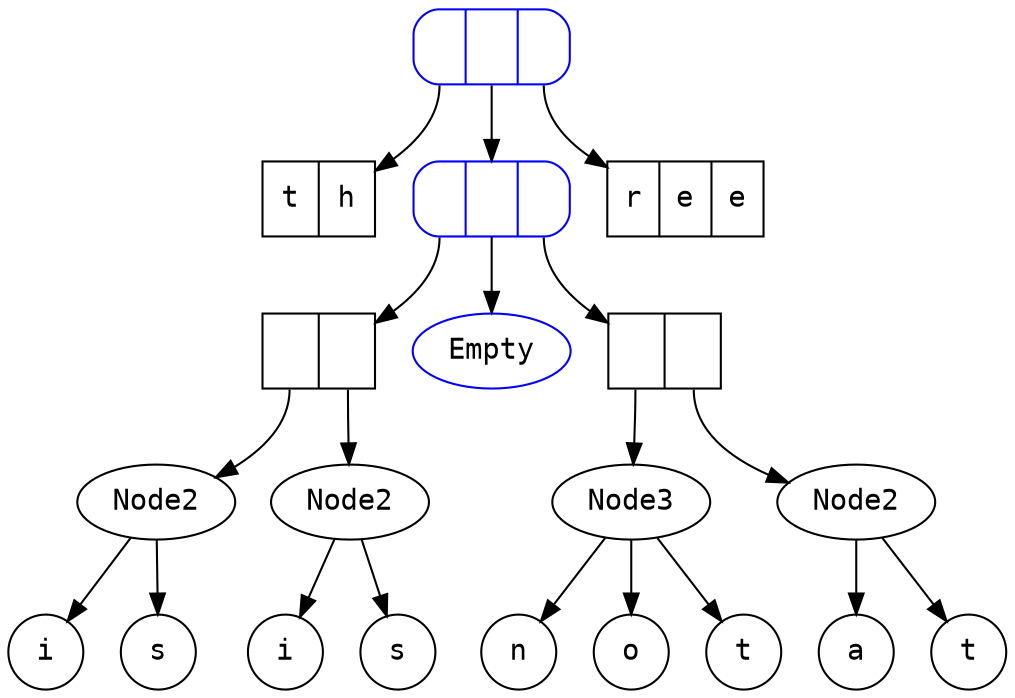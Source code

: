 digraph fingertree {
    node [fontname=Inconsolata];
    root [label="<left>|<tree>|<right>", shape=Mrecord, color=blue];
    th [label="t|h", shape=record];
    root:left -> th;
    ree [label="r|e|e", shape=record];
    root:right -> ree;

    sub1 [label="<left>|<tree>|<right>", shape=Mrecord, color=blue];
    root:tree -> sub1;

    r1 [label="<1>|<2>", shape=record];

    is1 [label="Node2"];
    i1 [label="i", shape=circle];
    s1 [label="s", shape=circle];
    is1 -> i1;
    is1 -> s1;
    r1:1 -> is1;

    is2 [label="Node2"];
    i2 [label="i", shape=circle];
    s2 [label="s", shape=circle];
    is2 -> i2;
    is2 -> s2;
    r1:2 -> is2;

    sub1:left -> r1;

    not [label="Node3"];
    n [label="n", shape=circle];
    o [label="o", shape=circle];
    t [label="t", shape=circle];
    not -> n;
    not -> o;
    not -> t;

    at [label="Node2"];
    a [label="a", shape=circle];
    t1 [label="t", shape=circle];
    at -> a;
    at -> t1;

    notat [label="<left>|<right>", shape=record];
    notat:left -> not;
    notat:right -> at;

    sub1:right -> notat;

    empty [label="Empty", color=blue];
    sub1:center -> empty;

}